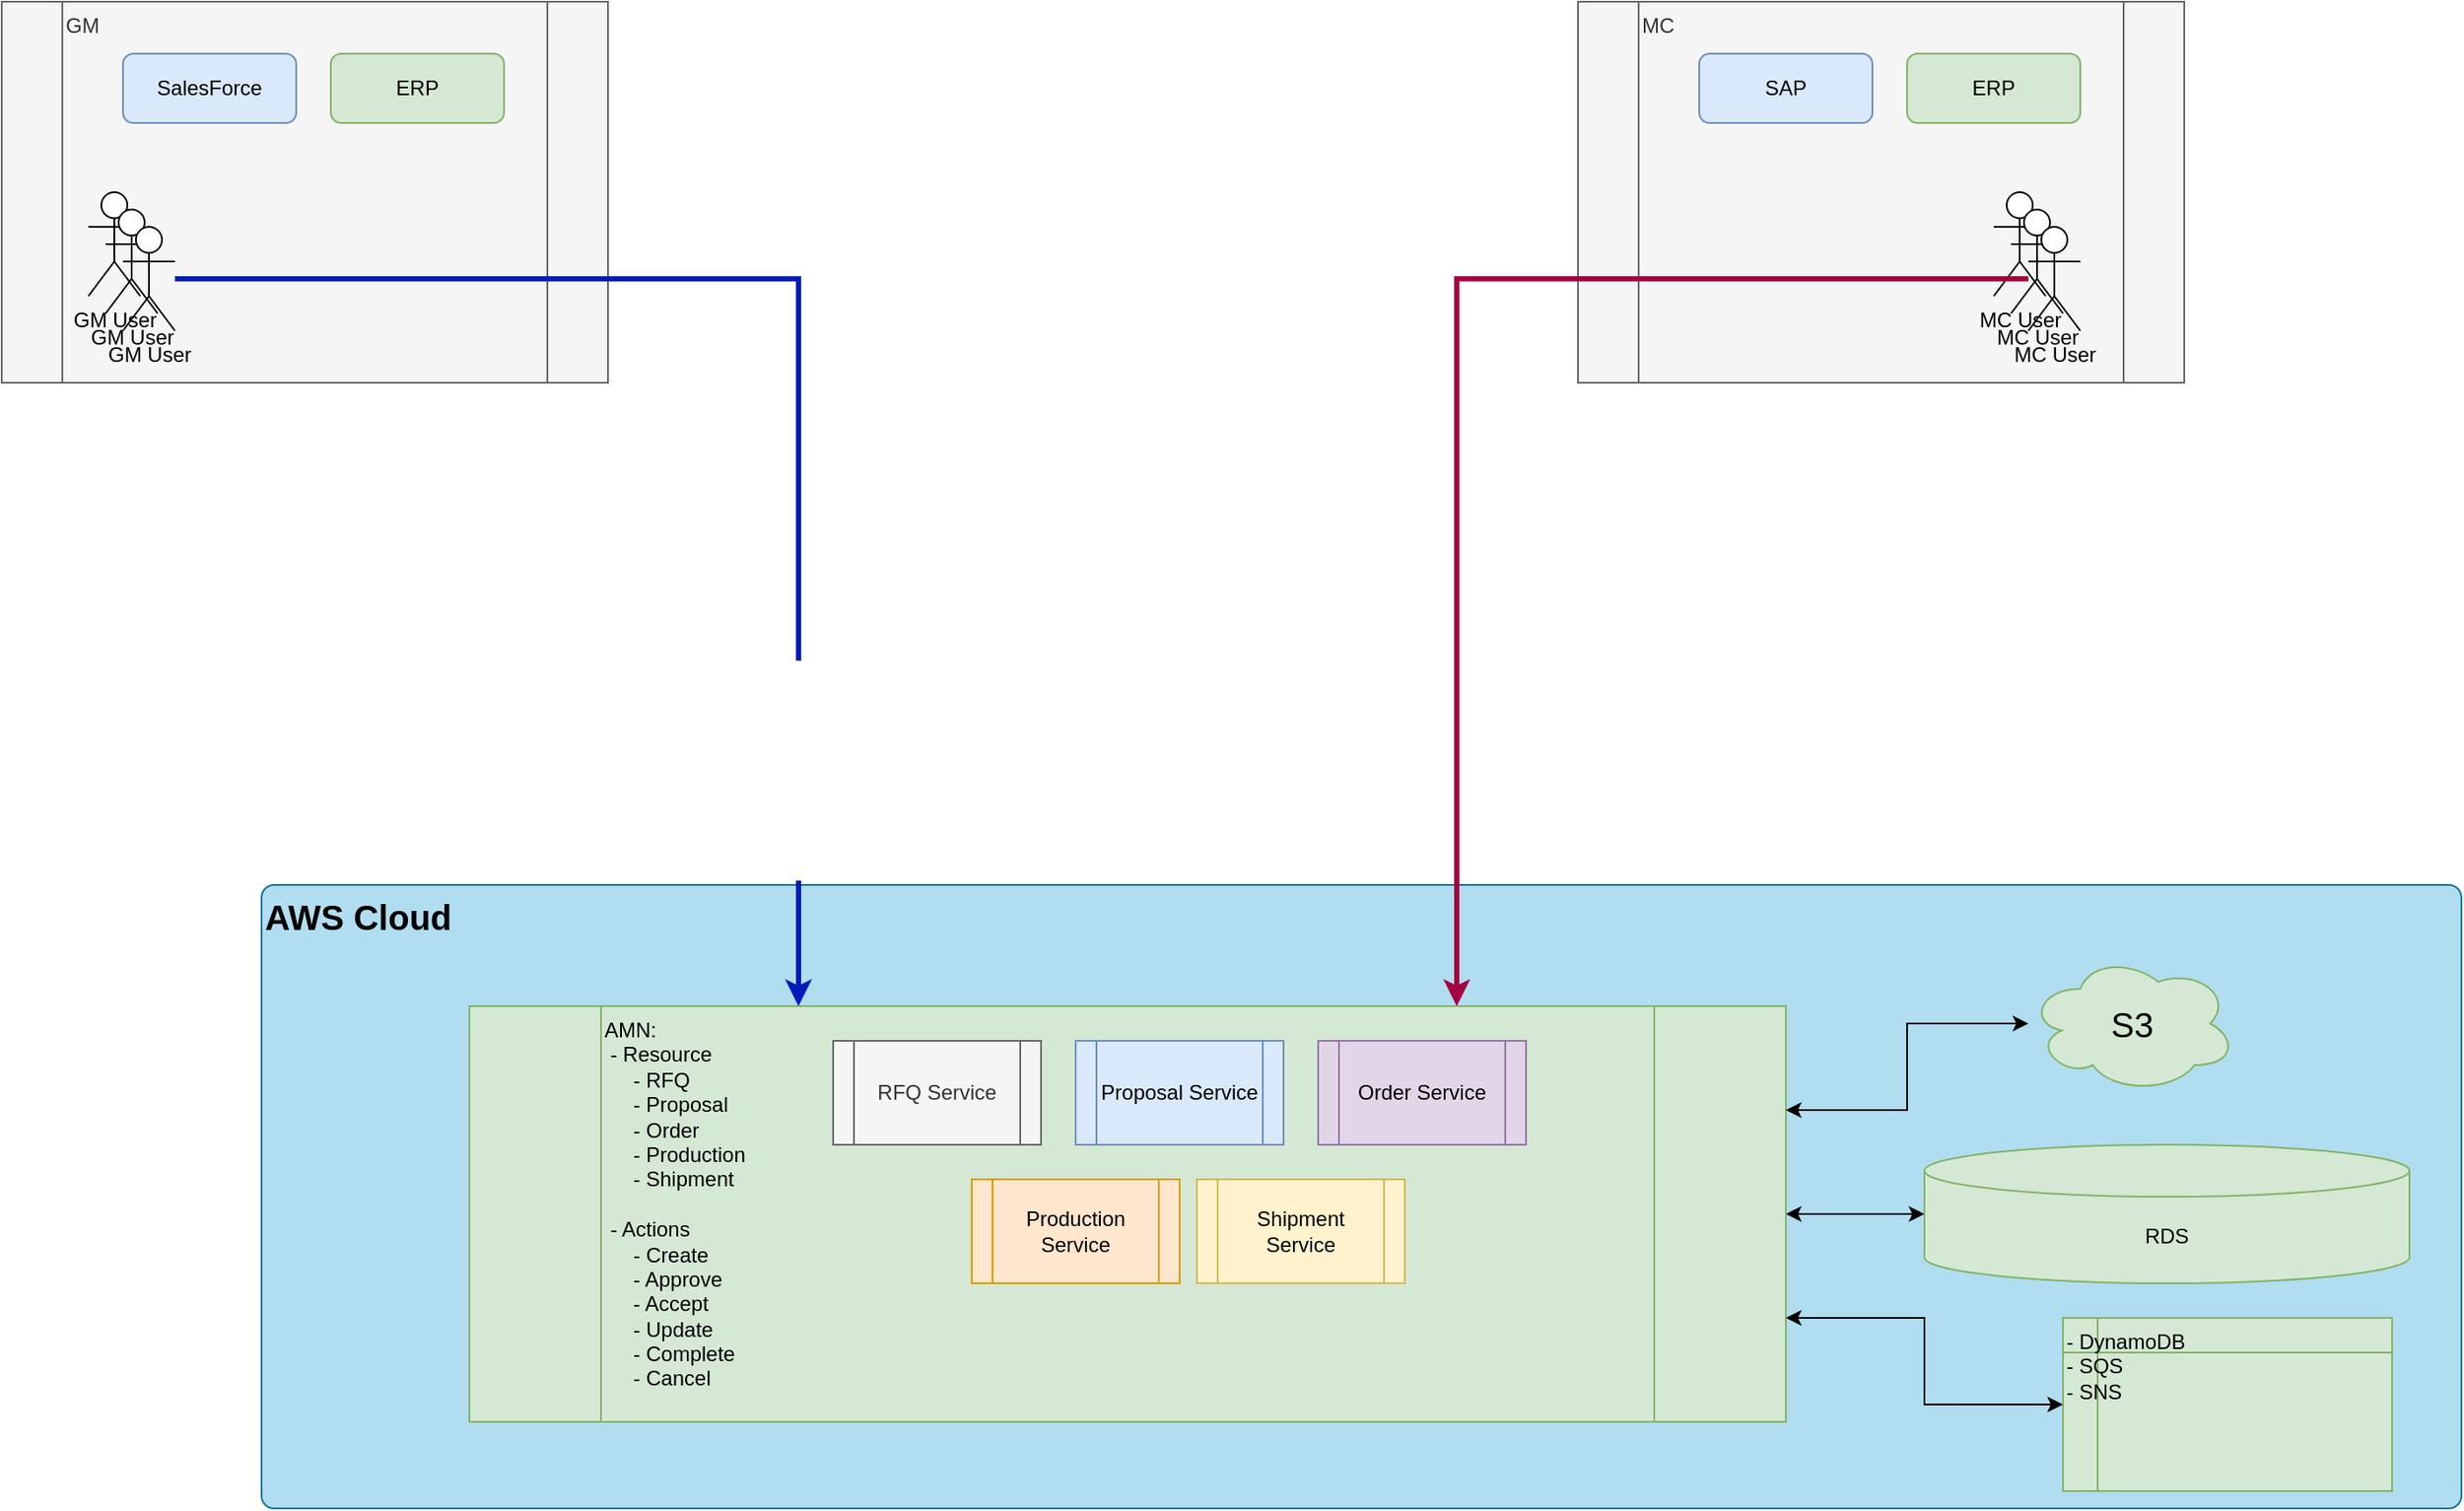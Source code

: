 <mxfile version="16.6.1" type="device"><diagram id="88cO8_cxRFuh_u-ZoK8e" name="Page-1"><mxGraphModel dx="2272" dy="1872" grid="1" gridSize="10" guides="1" tooltips="1" connect="1" arrows="1" fold="1" page="1" pageScale="1" pageWidth="850" pageHeight="1100" math="0" shadow="0"><root><mxCell id="0"/><mxCell id="1" parent="0"/><mxCell id="Sn92uczcv7zMGpVbj9In-25" value="AWS Cloud" style="rounded=1;whiteSpace=wrap;html=1;fillColor=#b1ddf0;strokeColor=#10739e;arcSize=2;fontSize=20;fontStyle=1;verticalAlign=top;align=left;" vertex="1" parent="1"><mxGeometry y="290" width="1270" height="360" as="geometry"/></mxCell><mxCell id="Sn92uczcv7zMGpVbj9In-18" style="edgeStyle=orthogonalEdgeStyle;rounded=0;orthogonalLoop=1;jettySize=auto;html=1;startArrow=classic;startFill=1;" edge="1" parent="1" source="Sn92uczcv7zMGpVbj9In-2" target="Sn92uczcv7zMGpVbj9In-17"><mxGeometry relative="1" as="geometry"/></mxCell><mxCell id="Sn92uczcv7zMGpVbj9In-2" value="AMN:&lt;br&gt;&amp;nbsp;- Resource&lt;br&gt;&amp;nbsp; &amp;nbsp; &amp;nbsp;- RFQ&lt;br&gt;&amp;nbsp; &amp;nbsp; &amp;nbsp;- Proposal&lt;br&gt;&amp;nbsp; &amp;nbsp; &amp;nbsp;- Order&lt;br&gt;&amp;nbsp; &amp;nbsp; &amp;nbsp;- Production&lt;br&gt;&amp;nbsp; &amp;nbsp; &amp;nbsp;- Shipment&lt;br&gt;&lt;br&gt;&amp;nbsp;- Actions&lt;br&gt;&amp;nbsp; &amp;nbsp; &amp;nbsp;- Create&lt;br&gt;&amp;nbsp; &amp;nbsp; &amp;nbsp;- Approve&lt;br&gt;&amp;nbsp; &amp;nbsp; &amp;nbsp;- Accept&lt;br&gt;&amp;nbsp; &amp;nbsp; &amp;nbsp;- Update&lt;br&gt;&amp;nbsp; &amp;nbsp; &amp;nbsp;- Complete&lt;br&gt;&amp;nbsp; &amp;nbsp; &amp;nbsp;- Cancel&lt;br&gt;" style="shape=process;whiteSpace=wrap;html=1;backgroundOutline=1;horizontal=1;verticalAlign=top;align=left;fillColor=#d5e8d4;strokeColor=#82b366;" vertex="1" parent="1"><mxGeometry x="120" y="360" width="760" height="240" as="geometry"/></mxCell><mxCell id="Sn92uczcv7zMGpVbj9In-11" value="GM" style="shape=process;whiteSpace=wrap;html=1;backgroundOutline=1;verticalAlign=top;align=left;fillColor=#f5f5f5;fontColor=#333333;strokeColor=#666666;" vertex="1" parent="1"><mxGeometry x="-150" y="-220" width="350" height="220" as="geometry"/></mxCell><mxCell id="Sn92uczcv7zMGpVbj9In-12" value="SalesForce" style="rounded=1;whiteSpace=wrap;html=1;fillColor=#dae8fc;strokeColor=#6c8ebf;" vertex="1" parent="1"><mxGeometry x="-80" y="-190" width="100" height="40" as="geometry"/></mxCell><mxCell id="Sn92uczcv7zMGpVbj9In-13" value="ERP" style="rounded=1;whiteSpace=wrap;html=1;fillColor=#d5e8d4;strokeColor=#82b366;" vertex="1" parent="1"><mxGeometry x="40" y="-190" width="100" height="40" as="geometry"/></mxCell><mxCell id="Sn92uczcv7zMGpVbj9In-14" value="MC" style="shape=process;whiteSpace=wrap;html=1;backgroundOutline=1;verticalAlign=top;align=left;fillColor=#f5f5f5;fontColor=#333333;strokeColor=#666666;" vertex="1" parent="1"><mxGeometry x="760" y="-220" width="350" height="220" as="geometry"/></mxCell><mxCell id="Sn92uczcv7zMGpVbj9In-15" value="SAP" style="rounded=1;whiteSpace=wrap;html=1;fillColor=#dae8fc;strokeColor=#6c8ebf;" vertex="1" parent="1"><mxGeometry x="830" y="-190" width="100" height="40" as="geometry"/></mxCell><mxCell id="Sn92uczcv7zMGpVbj9In-16" value="ERP" style="rounded=1;whiteSpace=wrap;html=1;fillColor=#d5e8d4;strokeColor=#82b366;" vertex="1" parent="1"><mxGeometry x="950" y="-190" width="100" height="40" as="geometry"/></mxCell><mxCell id="Sn92uczcv7zMGpVbj9In-17" value="RDS" style="shape=cylinder3;whiteSpace=wrap;html=1;boundedLbl=1;backgroundOutline=1;size=15;fillColor=#d5e8d4;strokeColor=#82b366;" vertex="1" parent="1"><mxGeometry x="960" y="440" width="280" height="80" as="geometry"/></mxCell><mxCell id="Sn92uczcv7zMGpVbj9In-19" value="RFQ Service" style="shape=process;whiteSpace=wrap;html=1;backgroundOutline=1;fillColor=#f5f5f5;fontColor=#333333;strokeColor=#666666;" vertex="1" parent="1"><mxGeometry x="330" y="380" width="120" height="60" as="geometry"/></mxCell><mxCell id="Sn92uczcv7zMGpVbj9In-20" value="Proposal Service" style="shape=process;whiteSpace=wrap;html=1;backgroundOutline=1;fillColor=#dae8fc;strokeColor=#6c8ebf;" vertex="1" parent="1"><mxGeometry x="470" y="380" width="120" height="60" as="geometry"/></mxCell><mxCell id="Sn92uczcv7zMGpVbj9In-21" value="Order Service" style="shape=process;whiteSpace=wrap;html=1;backgroundOutline=1;fillColor=#e1d5e7;strokeColor=#9673a6;" vertex="1" parent="1"><mxGeometry x="610" y="380" width="120" height="60" as="geometry"/></mxCell><mxCell id="Sn92uczcv7zMGpVbj9In-22" value="Production Service" style="shape=process;whiteSpace=wrap;html=1;backgroundOutline=1;fillColor=#ffe6cc;strokeColor=#d79b00;" vertex="1" parent="1"><mxGeometry x="410" y="460" width="120" height="60" as="geometry"/></mxCell><mxCell id="Sn92uczcv7zMGpVbj9In-23" value="Shipment Service" style="shape=process;whiteSpace=wrap;html=1;backgroundOutline=1;fillColor=#fff2cc;strokeColor=#d6b656;" vertex="1" parent="1"><mxGeometry x="540" y="460" width="120" height="60" as="geometry"/></mxCell><mxCell id="Sn92uczcv7zMGpVbj9In-27" style="edgeStyle=orthogonalEdgeStyle;rounded=0;orthogonalLoop=1;jettySize=auto;html=1;entryX=1;entryY=0.25;entryDx=0;entryDy=0;fontSize=20;startArrow=classic;startFill=1;" edge="1" parent="1" source="Sn92uczcv7zMGpVbj9In-26" target="Sn92uczcv7zMGpVbj9In-2"><mxGeometry relative="1" as="geometry"/></mxCell><mxCell id="Sn92uczcv7zMGpVbj9In-26" value="S3" style="ellipse;shape=cloud;whiteSpace=wrap;html=1;fontSize=20;fillColor=#d5e8d4;strokeColor=#82b366;" vertex="1" parent="1"><mxGeometry x="1020" y="330" width="120" height="80" as="geometry"/></mxCell><mxCell id="Sn92uczcv7zMGpVbj9In-29" style="edgeStyle=orthogonalEdgeStyle;rounded=0;orthogonalLoop=1;jettySize=auto;html=1;exitX=0;exitY=0.5;exitDx=0;exitDy=0;entryX=1;entryY=0.75;entryDx=0;entryDy=0;fontSize=12;startArrow=classic;startFill=1;" edge="1" parent="1" source="Sn92uczcv7zMGpVbj9In-28" target="Sn92uczcv7zMGpVbj9In-2"><mxGeometry relative="1" as="geometry"/></mxCell><mxCell id="Sn92uczcv7zMGpVbj9In-28" value="- DynamoDB&lt;br style=&quot;font-size: 12px;&quot;&gt;- SQS&lt;br style=&quot;font-size: 12px;&quot;&gt;- SNS" style="shape=internalStorage;whiteSpace=wrap;html=1;backgroundOutline=1;fontSize=12;verticalAlign=top;align=left;fillColor=#d5e8d4;strokeColor=#82b366;" vertex="1" parent="1"><mxGeometry x="1040" y="540" width="190" height="100" as="geometry"/></mxCell><mxCell id="Sn92uczcv7zMGpVbj9In-1" value="GM User" style="shape=umlActor;verticalLabelPosition=bottom;verticalAlign=top;html=1;outlineConnect=0;" vertex="1" parent="1"><mxGeometry x="-100" y="-110" width="30" height="60" as="geometry"/></mxCell><mxCell id="Sn92uczcv7zMGpVbj9In-6" value="GM User" style="shape=umlActor;verticalLabelPosition=bottom;verticalAlign=top;html=1;outlineConnect=0;" vertex="1" parent="1"><mxGeometry x="-90" y="-100" width="30" height="60" as="geometry"/></mxCell><mxCell id="Sn92uczcv7zMGpVbj9In-7" value="GM User" style="shape=umlActor;verticalLabelPosition=bottom;verticalAlign=top;html=1;outlineConnect=0;" vertex="1" parent="1"><mxGeometry x="-80" y="-90" width="30" height="60" as="geometry"/></mxCell><mxCell id="Sn92uczcv7zMGpVbj9In-10" style="edgeStyle=orthogonalEdgeStyle;rounded=0;orthogonalLoop=1;jettySize=auto;html=1;entryX=0.25;entryY=0;entryDx=0;entryDy=0;strokeWidth=3;fillColor=#0050ef;strokeColor=#001DBC;" edge="1" parent="1" source="Sn92uczcv7zMGpVbj9In-7" target="Sn92uczcv7zMGpVbj9In-2"><mxGeometry relative="1" as="geometry"/></mxCell><mxCell id="Sn92uczcv7zMGpVbj9In-3" value="MC User" style="shape=umlActor;verticalLabelPosition=bottom;verticalAlign=top;html=1;outlineConnect=0;" vertex="1" parent="1"><mxGeometry x="1000" y="-110" width="30" height="60" as="geometry"/></mxCell><mxCell id="Sn92uczcv7zMGpVbj9In-4" value="MC User" style="shape=umlActor;verticalLabelPosition=bottom;verticalAlign=top;html=1;outlineConnect=0;" vertex="1" parent="1"><mxGeometry x="1010" y="-100" width="30" height="60" as="geometry"/></mxCell><mxCell id="Sn92uczcv7zMGpVbj9In-5" value="MC User" style="shape=umlActor;verticalLabelPosition=bottom;verticalAlign=top;html=1;outlineConnect=0;" vertex="1" parent="1"><mxGeometry x="1020" y="-90" width="30" height="60" as="geometry"/></mxCell><mxCell id="Sn92uczcv7zMGpVbj9In-9" style="edgeStyle=orthogonalEdgeStyle;rounded=0;orthogonalLoop=1;jettySize=auto;html=1;entryX=0.75;entryY=0;entryDx=0;entryDy=0;strokeWidth=3;fillColor=#d80073;strokeColor=#A50040;" edge="1" parent="1" source="Sn92uczcv7zMGpVbj9In-5" target="Sn92uczcv7zMGpVbj9In-2"><mxGeometry relative="1" as="geometry"><Array as="points"><mxPoint x="690" y="-60"/></Array></mxGeometry></mxCell></root></mxGraphModel></diagram></mxfile>